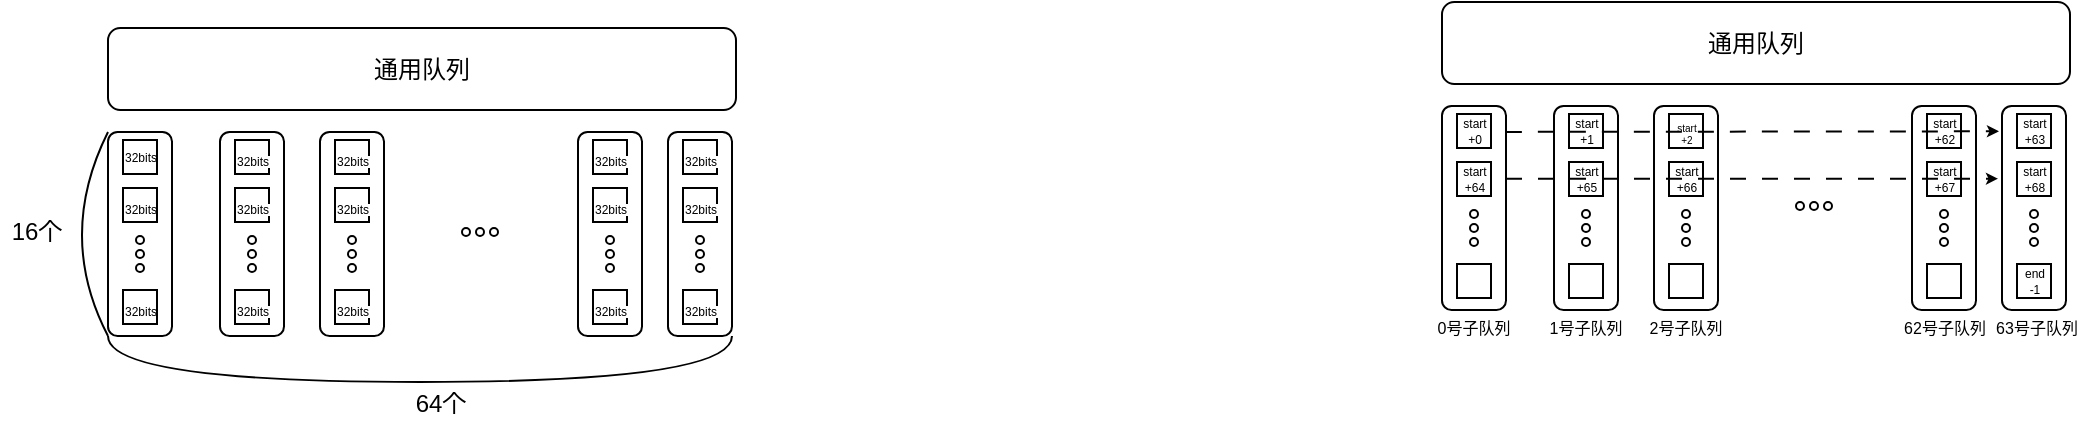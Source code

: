<mxfile version="24.7.12">
  <diagram name="第 1 页" id="t_a9YG21L4MeaAABVRxK">
    <mxGraphModel dx="412" dy="278" grid="0" gridSize="10" guides="1" tooltips="1" connect="1" arrows="1" fold="1" page="0" pageScale="1" pageWidth="827" pageHeight="1169" math="0" shadow="0">
      <root>
        <mxCell id="0" />
        <mxCell id="1" parent="0" />
        <mxCell id="oqe3vawdaUg09Sf6dShr-1" value="通用队列" style="rounded=1;whiteSpace=wrap;html=1;" parent="1" vertex="1">
          <mxGeometry x="125" y="170" width="314" height="41" as="geometry" />
        </mxCell>
        <mxCell id="oqe3vawdaUg09Sf6dShr-2" value="" style="rounded=1;whiteSpace=wrap;html=1;" parent="1" vertex="1">
          <mxGeometry x="125" y="222" width="32" height="102" as="geometry" />
        </mxCell>
        <mxCell id="oqe3vawdaUg09Sf6dShr-4" value="32bits" style="rounded=0;whiteSpace=wrap;html=1;fontSize=6;" parent="1" vertex="1">
          <mxGeometry x="132.5" y="226" width="17" height="17" as="geometry" />
        </mxCell>
        <mxCell id="oqe3vawdaUg09Sf6dShr-6" value="&lt;span style=&quot;font-size: 6px;&quot;&gt;32bits&lt;/span&gt;" style="rounded=0;whiteSpace=wrap;html=1;" parent="1" vertex="1">
          <mxGeometry x="132.5" y="250" width="17" height="17" as="geometry" />
        </mxCell>
        <mxCell id="oqe3vawdaUg09Sf6dShr-8" value="&lt;span style=&quot;font-size: 6px;&quot;&gt;32bits&lt;/span&gt;" style="rounded=0;whiteSpace=wrap;html=1;" parent="1" vertex="1">
          <mxGeometry x="132.5" y="301" width="17" height="17" as="geometry" />
        </mxCell>
        <mxCell id="oqe3vawdaUg09Sf6dShr-20" value="" style="ellipse;whiteSpace=wrap;html=1;aspect=fixed;" parent="1" vertex="1">
          <mxGeometry x="139" y="274" width="4" height="4" as="geometry" />
        </mxCell>
        <mxCell id="oqe3vawdaUg09Sf6dShr-21" value="" style="ellipse;whiteSpace=wrap;html=1;aspect=fixed;" parent="1" vertex="1">
          <mxGeometry x="139" y="281" width="4" height="4" as="geometry" />
        </mxCell>
        <mxCell id="oqe3vawdaUg09Sf6dShr-25" value="" style="ellipse;whiteSpace=wrap;html=1;aspect=fixed;" parent="1" vertex="1">
          <mxGeometry x="139" y="288" width="4" height="4" as="geometry" />
        </mxCell>
        <mxCell id="oqe3vawdaUg09Sf6dShr-26" value="" style="ellipse;whiteSpace=wrap;html=1;aspect=fixed;" parent="1" vertex="1">
          <mxGeometry x="302" y="270" width="4" height="4" as="geometry" />
        </mxCell>
        <mxCell id="oqe3vawdaUg09Sf6dShr-27" value="" style="ellipse;whiteSpace=wrap;html=1;aspect=fixed;" parent="1" vertex="1">
          <mxGeometry x="309" y="270" width="4" height="4" as="geometry" />
        </mxCell>
        <mxCell id="oqe3vawdaUg09Sf6dShr-28" value="" style="ellipse;whiteSpace=wrap;html=1;aspect=fixed;" parent="1" vertex="1">
          <mxGeometry x="316" y="270" width="4" height="4" as="geometry" />
        </mxCell>
        <mxCell id="oqe3vawdaUg09Sf6dShr-32" value="" style="rounded=1;whiteSpace=wrap;html=1;" parent="1" vertex="1">
          <mxGeometry x="181" y="222" width="32" height="102" as="geometry" />
        </mxCell>
        <mxCell id="oqe3vawdaUg09Sf6dShr-33" value="&lt;meta charset=&quot;utf-8&quot;&gt;&lt;span style=&quot;color: rgb(0, 0, 0); font-family: Helvetica; font-size: 6px; font-style: normal; font-variant-ligatures: normal; font-variant-caps: normal; font-weight: 400; letter-spacing: normal; orphans: 2; text-align: center; text-indent: 0px; text-transform: none; widows: 2; word-spacing: 0px; -webkit-text-stroke-width: 0px; white-space: normal; background-color: rgb(255, 255, 255); text-decoration-thickness: initial; text-decoration-style: initial; text-decoration-color: initial; display: inline !important; float: none;&quot;&gt;32bits&lt;/span&gt;" style="rounded=0;whiteSpace=wrap;html=1;" parent="1" vertex="1">
          <mxGeometry x="188.5" y="226" width="17" height="17" as="geometry" />
        </mxCell>
        <mxCell id="oqe3vawdaUg09Sf6dShr-34" value="&lt;meta charset=&quot;utf-8&quot;&gt;&lt;span style=&quot;color: rgb(0, 0, 0); font-family: Helvetica; font-size: 6px; font-style: normal; font-variant-ligatures: normal; font-variant-caps: normal; font-weight: 400; letter-spacing: normal; orphans: 2; text-align: center; text-indent: 0px; text-transform: none; widows: 2; word-spacing: 0px; -webkit-text-stroke-width: 0px; white-space: normal; background-color: rgb(255, 255, 255); text-decoration-thickness: initial; text-decoration-style: initial; text-decoration-color: initial; display: inline !important; float: none;&quot;&gt;32bits&lt;/span&gt;" style="rounded=0;whiteSpace=wrap;html=1;" parent="1" vertex="1">
          <mxGeometry x="188.5" y="250" width="17" height="17" as="geometry" />
        </mxCell>
        <mxCell id="oqe3vawdaUg09Sf6dShr-35" value="&lt;meta charset=&quot;utf-8&quot;&gt;&lt;span style=&quot;color: rgb(0, 0, 0); font-family: Helvetica; font-size: 6px; font-style: normal; font-variant-ligatures: normal; font-variant-caps: normal; font-weight: 400; letter-spacing: normal; orphans: 2; text-align: center; text-indent: 0px; text-transform: none; widows: 2; word-spacing: 0px; -webkit-text-stroke-width: 0px; white-space: normal; background-color: rgb(255, 255, 255); text-decoration-thickness: initial; text-decoration-style: initial; text-decoration-color: initial; display: inline !important; float: none;&quot;&gt;32bits&lt;/span&gt;" style="rounded=0;whiteSpace=wrap;html=1;" parent="1" vertex="1">
          <mxGeometry x="188.5" y="301" width="17" height="17" as="geometry" />
        </mxCell>
        <mxCell id="oqe3vawdaUg09Sf6dShr-36" value="" style="ellipse;whiteSpace=wrap;html=1;aspect=fixed;" parent="1" vertex="1">
          <mxGeometry x="195" y="274" width="4" height="4" as="geometry" />
        </mxCell>
        <mxCell id="oqe3vawdaUg09Sf6dShr-37" value="" style="ellipse;whiteSpace=wrap;html=1;aspect=fixed;" parent="1" vertex="1">
          <mxGeometry x="195" y="281" width="4" height="4" as="geometry" />
        </mxCell>
        <mxCell id="oqe3vawdaUg09Sf6dShr-38" value="" style="ellipse;whiteSpace=wrap;html=1;aspect=fixed;" parent="1" vertex="1">
          <mxGeometry x="195" y="288" width="4" height="4" as="geometry" />
        </mxCell>
        <mxCell id="oqe3vawdaUg09Sf6dShr-39" value="" style="rounded=1;whiteSpace=wrap;html=1;" parent="1" vertex="1">
          <mxGeometry x="231" y="222" width="32" height="102" as="geometry" />
        </mxCell>
        <mxCell id="oqe3vawdaUg09Sf6dShr-40" value="&lt;meta charset=&quot;utf-8&quot;&gt;&lt;span style=&quot;color: rgb(0, 0, 0); font-family: Helvetica; font-size: 6px; font-style: normal; font-variant-ligatures: normal; font-variant-caps: normal; font-weight: 400; letter-spacing: normal; orphans: 2; text-align: center; text-indent: 0px; text-transform: none; widows: 2; word-spacing: 0px; -webkit-text-stroke-width: 0px; white-space: normal; background-color: rgb(255, 255, 255); text-decoration-thickness: initial; text-decoration-style: initial; text-decoration-color: initial; display: inline !important; float: none;&quot;&gt;32bits&lt;/span&gt;" style="rounded=0;whiteSpace=wrap;html=1;" parent="1" vertex="1">
          <mxGeometry x="238.5" y="226" width="17" height="17" as="geometry" />
        </mxCell>
        <mxCell id="oqe3vawdaUg09Sf6dShr-41" value="&lt;meta charset=&quot;utf-8&quot;&gt;&lt;span style=&quot;color: rgb(0, 0, 0); font-family: Helvetica; font-size: 6px; font-style: normal; font-variant-ligatures: normal; font-variant-caps: normal; font-weight: 400; letter-spacing: normal; orphans: 2; text-align: center; text-indent: 0px; text-transform: none; widows: 2; word-spacing: 0px; -webkit-text-stroke-width: 0px; white-space: normal; background-color: rgb(255, 255, 255); text-decoration-thickness: initial; text-decoration-style: initial; text-decoration-color: initial; display: inline !important; float: none;&quot;&gt;32bits&lt;/span&gt;" style="rounded=0;whiteSpace=wrap;html=1;" parent="1" vertex="1">
          <mxGeometry x="238.5" y="250" width="17" height="17" as="geometry" />
        </mxCell>
        <mxCell id="oqe3vawdaUg09Sf6dShr-42" value="&lt;meta charset=&quot;utf-8&quot;&gt;&lt;span style=&quot;color: rgb(0, 0, 0); font-family: Helvetica; font-size: 6px; font-style: normal; font-variant-ligatures: normal; font-variant-caps: normal; font-weight: 400; letter-spacing: normal; orphans: 2; text-align: center; text-indent: 0px; text-transform: none; widows: 2; word-spacing: 0px; -webkit-text-stroke-width: 0px; white-space: normal; background-color: rgb(255, 255, 255); text-decoration-thickness: initial; text-decoration-style: initial; text-decoration-color: initial; display: inline !important; float: none;&quot;&gt;32bits&lt;/span&gt;" style="rounded=0;whiteSpace=wrap;html=1;" parent="1" vertex="1">
          <mxGeometry x="238.5" y="301" width="17" height="17" as="geometry" />
        </mxCell>
        <mxCell id="oqe3vawdaUg09Sf6dShr-43" value="" style="ellipse;whiteSpace=wrap;html=1;aspect=fixed;" parent="1" vertex="1">
          <mxGeometry x="245" y="274" width="4" height="4" as="geometry" />
        </mxCell>
        <mxCell id="oqe3vawdaUg09Sf6dShr-44" value="" style="ellipse;whiteSpace=wrap;html=1;aspect=fixed;" parent="1" vertex="1">
          <mxGeometry x="245" y="281" width="4" height="4" as="geometry" />
        </mxCell>
        <mxCell id="oqe3vawdaUg09Sf6dShr-45" value="" style="ellipse;whiteSpace=wrap;html=1;aspect=fixed;" parent="1" vertex="1">
          <mxGeometry x="245" y="288" width="4" height="4" as="geometry" />
        </mxCell>
        <mxCell id="oqe3vawdaUg09Sf6dShr-46" value="" style="rounded=1;whiteSpace=wrap;html=1;" parent="1" vertex="1">
          <mxGeometry x="405" y="222" width="32" height="102" as="geometry" />
        </mxCell>
        <mxCell id="oqe3vawdaUg09Sf6dShr-47" value="&lt;meta charset=&quot;utf-8&quot;&gt;&lt;span style=&quot;color: rgb(0, 0, 0); font-family: Helvetica; font-size: 6px; font-style: normal; font-variant-ligatures: normal; font-variant-caps: normal; font-weight: 400; letter-spacing: normal; orphans: 2; text-align: center; text-indent: 0px; text-transform: none; widows: 2; word-spacing: 0px; -webkit-text-stroke-width: 0px; white-space: normal; background-color: rgb(255, 255, 255); text-decoration-thickness: initial; text-decoration-style: initial; text-decoration-color: initial; display: inline !important; float: none;&quot;&gt;32bits&lt;/span&gt;" style="rounded=0;whiteSpace=wrap;html=1;" parent="1" vertex="1">
          <mxGeometry x="412.5" y="226" width="17" height="17" as="geometry" />
        </mxCell>
        <mxCell id="oqe3vawdaUg09Sf6dShr-48" value="&lt;meta charset=&quot;utf-8&quot;&gt;&lt;span style=&quot;color: rgb(0, 0, 0); font-family: Helvetica; font-size: 6px; font-style: normal; font-variant-ligatures: normal; font-variant-caps: normal; font-weight: 400; letter-spacing: normal; orphans: 2; text-align: center; text-indent: 0px; text-transform: none; widows: 2; word-spacing: 0px; -webkit-text-stroke-width: 0px; white-space: normal; background-color: rgb(255, 255, 255); text-decoration-thickness: initial; text-decoration-style: initial; text-decoration-color: initial; display: inline !important; float: none;&quot;&gt;32bits&lt;/span&gt;" style="rounded=0;whiteSpace=wrap;html=1;" parent="1" vertex="1">
          <mxGeometry x="412.5" y="250" width="17" height="17" as="geometry" />
        </mxCell>
        <mxCell id="oqe3vawdaUg09Sf6dShr-49" value="&lt;meta charset=&quot;utf-8&quot;&gt;&lt;span style=&quot;color: rgb(0, 0, 0); font-family: Helvetica; font-size: 6px; font-style: normal; font-variant-ligatures: normal; font-variant-caps: normal; font-weight: 400; letter-spacing: normal; orphans: 2; text-align: center; text-indent: 0px; text-transform: none; widows: 2; word-spacing: 0px; -webkit-text-stroke-width: 0px; white-space: normal; background-color: rgb(255, 255, 255); text-decoration-thickness: initial; text-decoration-style: initial; text-decoration-color: initial; display: inline !important; float: none;&quot;&gt;32bits&lt;/span&gt;" style="rounded=0;whiteSpace=wrap;html=1;" parent="1" vertex="1">
          <mxGeometry x="412.5" y="301" width="17" height="17" as="geometry" />
        </mxCell>
        <mxCell id="oqe3vawdaUg09Sf6dShr-50" value="" style="ellipse;whiteSpace=wrap;html=1;aspect=fixed;" parent="1" vertex="1">
          <mxGeometry x="419" y="274" width="4" height="4" as="geometry" />
        </mxCell>
        <mxCell id="oqe3vawdaUg09Sf6dShr-51" value="" style="ellipse;whiteSpace=wrap;html=1;aspect=fixed;" parent="1" vertex="1">
          <mxGeometry x="419" y="281" width="4" height="4" as="geometry" />
        </mxCell>
        <mxCell id="oqe3vawdaUg09Sf6dShr-52" value="" style="ellipse;whiteSpace=wrap;html=1;aspect=fixed;" parent="1" vertex="1">
          <mxGeometry x="419" y="288" width="4" height="4" as="geometry" />
        </mxCell>
        <mxCell id="oqe3vawdaUg09Sf6dShr-53" value="" style="rounded=1;whiteSpace=wrap;html=1;" parent="1" vertex="1">
          <mxGeometry x="360" y="222" width="32" height="102" as="geometry" />
        </mxCell>
        <mxCell id="oqe3vawdaUg09Sf6dShr-54" value="&lt;meta charset=&quot;utf-8&quot;&gt;&lt;span style=&quot;color: rgb(0, 0, 0); font-family: Helvetica; font-size: 6px; font-style: normal; font-variant-ligatures: normal; font-variant-caps: normal; font-weight: 400; letter-spacing: normal; orphans: 2; text-align: center; text-indent: 0px; text-transform: none; widows: 2; word-spacing: 0px; -webkit-text-stroke-width: 0px; white-space: normal; background-color: rgb(255, 255, 255); text-decoration-thickness: initial; text-decoration-style: initial; text-decoration-color: initial; display: inline !important; float: none;&quot;&gt;32bits&lt;/span&gt;" style="rounded=0;whiteSpace=wrap;html=1;" parent="1" vertex="1">
          <mxGeometry x="367.5" y="226" width="17" height="17" as="geometry" />
        </mxCell>
        <mxCell id="oqe3vawdaUg09Sf6dShr-55" value="&lt;meta charset=&quot;utf-8&quot;&gt;&lt;span style=&quot;color: rgb(0, 0, 0); font-family: Helvetica; font-size: 6px; font-style: normal; font-variant-ligatures: normal; font-variant-caps: normal; font-weight: 400; letter-spacing: normal; orphans: 2; text-align: center; text-indent: 0px; text-transform: none; widows: 2; word-spacing: 0px; -webkit-text-stroke-width: 0px; white-space: normal; background-color: rgb(255, 255, 255); text-decoration-thickness: initial; text-decoration-style: initial; text-decoration-color: initial; display: inline !important; float: none;&quot;&gt;32bits&lt;/span&gt;" style="rounded=0;whiteSpace=wrap;html=1;" parent="1" vertex="1">
          <mxGeometry x="367.5" y="250" width="17" height="17" as="geometry" />
        </mxCell>
        <mxCell id="oqe3vawdaUg09Sf6dShr-56" value="&lt;meta charset=&quot;utf-8&quot;&gt;&lt;span style=&quot;color: rgb(0, 0, 0); font-family: Helvetica; font-size: 6px; font-style: normal; font-variant-ligatures: normal; font-variant-caps: normal; font-weight: 400; letter-spacing: normal; orphans: 2; text-align: center; text-indent: 0px; text-transform: none; widows: 2; word-spacing: 0px; -webkit-text-stroke-width: 0px; white-space: normal; background-color: rgb(255, 255, 255); text-decoration-thickness: initial; text-decoration-style: initial; text-decoration-color: initial; display: inline !important; float: none;&quot;&gt;32bits&lt;/span&gt;" style="rounded=0;whiteSpace=wrap;html=1;" parent="1" vertex="1">
          <mxGeometry x="367.5" y="301" width="17" height="17" as="geometry" />
        </mxCell>
        <mxCell id="oqe3vawdaUg09Sf6dShr-57" value="" style="ellipse;whiteSpace=wrap;html=1;aspect=fixed;" parent="1" vertex="1">
          <mxGeometry x="374" y="274" width="4" height="4" as="geometry" />
        </mxCell>
        <mxCell id="oqe3vawdaUg09Sf6dShr-58" value="" style="ellipse;whiteSpace=wrap;html=1;aspect=fixed;" parent="1" vertex="1">
          <mxGeometry x="374" y="281" width="4" height="4" as="geometry" />
        </mxCell>
        <mxCell id="oqe3vawdaUg09Sf6dShr-59" value="" style="ellipse;whiteSpace=wrap;html=1;aspect=fixed;" parent="1" vertex="1">
          <mxGeometry x="374" y="288" width="4" height="4" as="geometry" />
        </mxCell>
        <mxCell id="oqe3vawdaUg09Sf6dShr-62" value="" style="endArrow=none;html=1;rounded=0;entryX=0;entryY=0;entryDx=0;entryDy=0;exitX=0;exitY=1;exitDx=0;exitDy=0;edgeStyle=orthogonalEdgeStyle;curved=1;" parent="1" source="oqe3vawdaUg09Sf6dShr-2" target="oqe3vawdaUg09Sf6dShr-2" edge="1">
          <mxGeometry width="50" height="50" relative="1" as="geometry">
            <mxPoint x="57" y="281" as="sourcePoint" />
            <mxPoint x="107" y="231" as="targetPoint" />
            <Array as="points">
              <mxPoint x="99" y="274" />
            </Array>
          </mxGeometry>
        </mxCell>
        <mxCell id="oqe3vawdaUg09Sf6dShr-66" value="64个" style="text;html=1;align=center;verticalAlign=middle;whiteSpace=wrap;rounded=0;" parent="1" vertex="1">
          <mxGeometry x="277" y="343" width="29" height="30" as="geometry" />
        </mxCell>
        <mxCell id="oqe3vawdaUg09Sf6dShr-67" value="16个" style="text;html=1;align=center;verticalAlign=middle;whiteSpace=wrap;rounded=0;" parent="1" vertex="1">
          <mxGeometry x="71" y="263.5" width="37" height="17" as="geometry" />
        </mxCell>
        <mxCell id="oqe3vawdaUg09Sf6dShr-68" value="" style="endArrow=none;html=1;rounded=0;exitX=0;exitY=1;exitDx=0;exitDy=0;entryX=1;entryY=1;entryDx=0;entryDy=0;edgeStyle=orthogonalEdgeStyle;curved=1;" parent="1" source="oqe3vawdaUg09Sf6dShr-2" target="oqe3vawdaUg09Sf6dShr-46" edge="1">
          <mxGeometry width="50" height="50" relative="1" as="geometry">
            <mxPoint x="231" y="405" as="sourcePoint" />
            <mxPoint x="281" y="355" as="targetPoint" />
            <Array as="points">
              <mxPoint x="125" y="347" />
              <mxPoint x="437" y="347" />
            </Array>
          </mxGeometry>
        </mxCell>
        <mxCell id="IA1L6tu0nkUOfIpiAk8X-1" value="通用队列" style="rounded=1;whiteSpace=wrap;html=1;" parent="1" vertex="1">
          <mxGeometry x="792" y="157" width="314" height="41" as="geometry" />
        </mxCell>
        <mxCell id="IA1L6tu0nkUOfIpiAk8X-2" value="" style="rounded=1;whiteSpace=wrap;html=1;" parent="1" vertex="1">
          <mxGeometry x="792" y="209" width="32" height="102" as="geometry" />
        </mxCell>
        <mxCell id="IA1L6tu0nkUOfIpiAk8X-3" value="start&lt;br&gt;+0" style="rounded=0;whiteSpace=wrap;html=1;fontSize=6;" parent="1" vertex="1">
          <mxGeometry x="799.5" y="213" width="17" height="17" as="geometry" />
        </mxCell>
        <mxCell id="IA1L6tu0nkUOfIpiAk8X-4" value="start&lt;br&gt;+64" style="rounded=0;whiteSpace=wrap;html=1;fontSize=6;" parent="1" vertex="1">
          <mxGeometry x="799.5" y="237" width="17" height="17" as="geometry" />
        </mxCell>
        <mxCell id="IA1L6tu0nkUOfIpiAk8X-5" value="" style="rounded=0;whiteSpace=wrap;html=1;fontSize=6;" parent="1" vertex="1">
          <mxGeometry x="799.5" y="288" width="17" height="17" as="geometry" />
        </mxCell>
        <mxCell id="IA1L6tu0nkUOfIpiAk8X-6" value="" style="ellipse;whiteSpace=wrap;html=1;aspect=fixed;" parent="1" vertex="1">
          <mxGeometry x="806" y="261" width="4" height="4" as="geometry" />
        </mxCell>
        <mxCell id="IA1L6tu0nkUOfIpiAk8X-7" value="" style="ellipse;whiteSpace=wrap;html=1;aspect=fixed;" parent="1" vertex="1">
          <mxGeometry x="806" y="268" width="4" height="4" as="geometry" />
        </mxCell>
        <mxCell id="IA1L6tu0nkUOfIpiAk8X-8" value="" style="ellipse;whiteSpace=wrap;html=1;aspect=fixed;" parent="1" vertex="1">
          <mxGeometry x="806" y="275" width="4" height="4" as="geometry" />
        </mxCell>
        <mxCell id="IA1L6tu0nkUOfIpiAk8X-9" value="" style="ellipse;whiteSpace=wrap;html=1;aspect=fixed;" parent="1" vertex="1">
          <mxGeometry x="969" y="257" width="4" height="4" as="geometry" />
        </mxCell>
        <mxCell id="IA1L6tu0nkUOfIpiAk8X-10" value="" style="ellipse;whiteSpace=wrap;html=1;aspect=fixed;" parent="1" vertex="1">
          <mxGeometry x="976" y="257" width="4" height="4" as="geometry" />
        </mxCell>
        <mxCell id="IA1L6tu0nkUOfIpiAk8X-11" value="" style="ellipse;whiteSpace=wrap;html=1;aspect=fixed;" parent="1" vertex="1">
          <mxGeometry x="983" y="257" width="4" height="4" as="geometry" />
        </mxCell>
        <mxCell id="IA1L6tu0nkUOfIpiAk8X-12" value="" style="rounded=1;whiteSpace=wrap;html=1;" parent="1" vertex="1">
          <mxGeometry x="848" y="209" width="32" height="102" as="geometry" />
        </mxCell>
        <mxCell id="IA1L6tu0nkUOfIpiAk8X-13" value="&lt;span style=&quot;color: rgb(0, 0, 0); font-family: Helvetica; font-size: 6px; font-style: normal; font-variant-ligatures: normal; font-variant-caps: normal; font-weight: 400; letter-spacing: normal; orphans: 2; text-align: center; text-indent: 0px; text-transform: none; widows: 2; word-spacing: 0px; -webkit-text-stroke-width: 0px; white-space: normal; background-color: rgb(255, 255, 255); text-decoration-thickness: initial; text-decoration-style: initial; text-decoration-color: initial; float: none; display: inline !important;&quot;&gt;start&lt;br style=&quot;font-size: 6px;&quot;&gt;+1&lt;/span&gt;" style="rounded=0;whiteSpace=wrap;html=1;fontSize=6;" parent="1" vertex="1">
          <mxGeometry x="855.5" y="213" width="17" height="17" as="geometry" />
        </mxCell>
        <mxCell id="IA1L6tu0nkUOfIpiAk8X-14" value="&lt;span style=&quot;color: rgb(0, 0, 0); font-family: Helvetica; font-size: 6px; font-style: normal; font-variant-ligatures: normal; font-variant-caps: normal; font-weight: 400; letter-spacing: normal; orphans: 2; text-align: center; text-indent: 0px; text-transform: none; widows: 2; word-spacing: 0px; -webkit-text-stroke-width: 0px; white-space: normal; background-color: rgb(255, 255, 255); text-decoration-thickness: initial; text-decoration-style: initial; text-decoration-color: initial; float: none; display: inline !important;&quot;&gt;start&lt;br&gt;+65&lt;/span&gt;" style="rounded=0;whiteSpace=wrap;html=1;fontSize=6;" parent="1" vertex="1">
          <mxGeometry x="855.5" y="237" width="17" height="17" as="geometry" />
        </mxCell>
        <mxCell id="IA1L6tu0nkUOfIpiAk8X-15" value="" style="rounded=0;whiteSpace=wrap;html=1;fontSize=6;" parent="1" vertex="1">
          <mxGeometry x="855.5" y="288" width="17" height="17" as="geometry" />
        </mxCell>
        <mxCell id="IA1L6tu0nkUOfIpiAk8X-16" value="" style="ellipse;whiteSpace=wrap;html=1;aspect=fixed;" parent="1" vertex="1">
          <mxGeometry x="862" y="261" width="4" height="4" as="geometry" />
        </mxCell>
        <mxCell id="IA1L6tu0nkUOfIpiAk8X-17" value="" style="ellipse;whiteSpace=wrap;html=1;aspect=fixed;" parent="1" vertex="1">
          <mxGeometry x="862" y="268" width="4" height="4" as="geometry" />
        </mxCell>
        <mxCell id="IA1L6tu0nkUOfIpiAk8X-18" value="" style="ellipse;whiteSpace=wrap;html=1;aspect=fixed;" parent="1" vertex="1">
          <mxGeometry x="862" y="275" width="4" height="4" as="geometry" />
        </mxCell>
        <mxCell id="IA1L6tu0nkUOfIpiAk8X-19" value="" style="rounded=1;whiteSpace=wrap;html=1;" parent="1" vertex="1">
          <mxGeometry x="898" y="209" width="32" height="102" as="geometry" />
        </mxCell>
        <mxCell id="IA1L6tu0nkUOfIpiAk8X-20" value="&lt;span style=&quot;color: rgb(0, 0, 0); font-family: Helvetica; font-size: 5px; font-style: normal; font-variant-ligatures: normal; font-variant-caps: normal; font-weight: 400; letter-spacing: normal; orphans: 2; text-indent: 0px; text-transform: none; widows: 2; word-spacing: 0px; -webkit-text-stroke-width: 0px; white-space: normal; background-color: rgb(255, 255, 255); text-decoration-thickness: initial; text-decoration-style: initial; text-decoration-color: initial; float: none; display: inline !important;&quot;&gt;start&lt;br style=&quot;font-size: 5px;&quot;&gt;+2&lt;/span&gt;" style="rounded=0;whiteSpace=wrap;html=1;verticalAlign=middle;align=center;fontSize=5;" parent="1" vertex="1">
          <mxGeometry x="905.5" y="213" width="17" height="17" as="geometry" />
        </mxCell>
        <mxCell id="IA1L6tu0nkUOfIpiAk8X-21" value="&lt;span style=&quot;color: rgb(0, 0, 0); font-family: Helvetica; font-size: 6px; font-style: normal; font-variant-ligatures: normal; font-variant-caps: normal; font-weight: 400; letter-spacing: normal; orphans: 2; text-align: center; text-indent: 0px; text-transform: none; widows: 2; word-spacing: 0px; -webkit-text-stroke-width: 0px; white-space: normal; background-color: rgb(255, 255, 255); text-decoration-thickness: initial; text-decoration-style: initial; text-decoration-color: initial; float: none; display: inline !important;&quot;&gt;start&lt;br&gt;+66&lt;/span&gt;" style="rounded=0;whiteSpace=wrap;html=1;fontSize=6;" parent="1" vertex="1">
          <mxGeometry x="905.5" y="237" width="17" height="17" as="geometry" />
        </mxCell>
        <mxCell id="IA1L6tu0nkUOfIpiAk8X-22" value="" style="rounded=0;whiteSpace=wrap;html=1;fontSize=6;" parent="1" vertex="1">
          <mxGeometry x="905.5" y="288" width="17" height="17" as="geometry" />
        </mxCell>
        <mxCell id="IA1L6tu0nkUOfIpiAk8X-23" value="" style="ellipse;whiteSpace=wrap;html=1;aspect=fixed;" parent="1" vertex="1">
          <mxGeometry x="912" y="261" width="4" height="4" as="geometry" />
        </mxCell>
        <mxCell id="IA1L6tu0nkUOfIpiAk8X-24" value="" style="ellipse;whiteSpace=wrap;html=1;aspect=fixed;" parent="1" vertex="1">
          <mxGeometry x="912" y="268" width="4" height="4" as="geometry" />
        </mxCell>
        <mxCell id="IA1L6tu0nkUOfIpiAk8X-25" value="" style="ellipse;whiteSpace=wrap;html=1;aspect=fixed;" parent="1" vertex="1">
          <mxGeometry x="912" y="275" width="4" height="4" as="geometry" />
        </mxCell>
        <mxCell id="IA1L6tu0nkUOfIpiAk8X-26" value="" style="rounded=1;whiteSpace=wrap;html=1;" parent="1" vertex="1">
          <mxGeometry x="1072" y="209" width="32" height="102" as="geometry" />
        </mxCell>
        <mxCell id="IA1L6tu0nkUOfIpiAk8X-27" value="&lt;span style=&quot;color: rgb(0, 0, 0); font-family: Helvetica; font-size: 6px; font-style: normal; font-variant-ligatures: normal; font-variant-caps: normal; font-weight: 400; letter-spacing: normal; orphans: 2; text-align: center; text-indent: 0px; text-transform: none; widows: 2; word-spacing: 0px; -webkit-text-stroke-width: 0px; white-space: normal; background-color: rgb(255, 255, 255); text-decoration-thickness: initial; text-decoration-style: initial; text-decoration-color: initial; float: none; display: inline !important;&quot;&gt;start&lt;br&gt;+63&lt;/span&gt;" style="rounded=0;whiteSpace=wrap;html=1;fontSize=6;" parent="1" vertex="1">
          <mxGeometry x="1079.5" y="213" width="17" height="17" as="geometry" />
        </mxCell>
        <mxCell id="IA1L6tu0nkUOfIpiAk8X-28" value="&lt;span style=&quot;color: rgb(0, 0, 0); font-family: Helvetica; font-size: 6px; font-style: normal; font-variant-ligatures: normal; font-variant-caps: normal; font-weight: 400; letter-spacing: normal; orphans: 2; text-align: center; text-indent: 0px; text-transform: none; widows: 2; word-spacing: 0px; -webkit-text-stroke-width: 0px; white-space: normal; background-color: rgb(255, 255, 255); text-decoration-thickness: initial; text-decoration-style: initial; text-decoration-color: initial; float: none; display: inline !important;&quot;&gt;start&lt;/span&gt;&lt;div&gt;&lt;span style=&quot;color: rgb(0, 0, 0); font-family: Helvetica; font-size: 6px; font-style: normal; font-variant-ligatures: normal; font-variant-caps: normal; font-weight: 400; letter-spacing: normal; orphans: 2; text-align: center; text-indent: 0px; text-transform: none; widows: 2; word-spacing: 0px; -webkit-text-stroke-width: 0px; white-space: normal; background-color: rgb(255, 255, 255); text-decoration-thickness: initial; text-decoration-style: initial; text-decoration-color: initial; float: none; display: inline !important;&quot;&gt;+68&lt;/span&gt;&lt;/div&gt;" style="rounded=0;whiteSpace=wrap;html=1;fontSize=6;" parent="1" vertex="1">
          <mxGeometry x="1079.5" y="237" width="17" height="17" as="geometry" />
        </mxCell>
        <mxCell id="IA1L6tu0nkUOfIpiAk8X-29" value="&lt;span style=&quot;color: rgb(0, 0, 0); font-family: Helvetica; font-size: 6px; font-style: normal; font-variant-ligatures: normal; font-variant-caps: normal; font-weight: 400; letter-spacing: normal; orphans: 2; text-align: center; text-indent: 0px; text-transform: none; widows: 2; word-spacing: 0px; -webkit-text-stroke-width: 0px; white-space: normal; background-color: rgb(255, 255, 255); text-decoration-thickness: initial; text-decoration-style: initial; text-decoration-color: initial; float: none; display: inline !important;&quot;&gt;end&lt;/span&gt;&lt;div&gt;&lt;span style=&quot;color: rgb(0, 0, 0); font-family: Helvetica; font-size: 6px; font-style: normal; font-variant-ligatures: normal; font-variant-caps: normal; font-weight: 400; letter-spacing: normal; orphans: 2; text-align: center; text-indent: 0px; text-transform: none; widows: 2; word-spacing: 0px; -webkit-text-stroke-width: 0px; white-space: normal; background-color: rgb(255, 255, 255); text-decoration-thickness: initial; text-decoration-style: initial; text-decoration-color: initial; float: none; display: inline !important;&quot;&gt;-1&lt;/span&gt;&lt;/div&gt;" style="rounded=0;whiteSpace=wrap;html=1;fontSize=6;" parent="1" vertex="1">
          <mxGeometry x="1079.5" y="288" width="17" height="17" as="geometry" />
        </mxCell>
        <mxCell id="IA1L6tu0nkUOfIpiAk8X-30" value="" style="ellipse;whiteSpace=wrap;html=1;aspect=fixed;" parent="1" vertex="1">
          <mxGeometry x="1086" y="261" width="4" height="4" as="geometry" />
        </mxCell>
        <mxCell id="IA1L6tu0nkUOfIpiAk8X-31" value="" style="ellipse;whiteSpace=wrap;html=1;aspect=fixed;" parent="1" vertex="1">
          <mxGeometry x="1086" y="268" width="4" height="4" as="geometry" />
        </mxCell>
        <mxCell id="IA1L6tu0nkUOfIpiAk8X-32" value="" style="ellipse;whiteSpace=wrap;html=1;aspect=fixed;" parent="1" vertex="1">
          <mxGeometry x="1086" y="275" width="4" height="4" as="geometry" />
        </mxCell>
        <mxCell id="IA1L6tu0nkUOfIpiAk8X-33" value="" style="rounded=1;whiteSpace=wrap;html=1;" parent="1" vertex="1">
          <mxGeometry x="1027" y="209" width="32" height="102" as="geometry" />
        </mxCell>
        <mxCell id="IA1L6tu0nkUOfIpiAk8X-34" value="&lt;span style=&quot;color: rgb(0, 0, 0); font-family: Helvetica; font-size: 6px; font-style: normal; font-variant-ligatures: normal; font-variant-caps: normal; font-weight: 400; letter-spacing: normal; orphans: 2; text-align: center; text-indent: 0px; text-transform: none; widows: 2; word-spacing: 0px; -webkit-text-stroke-width: 0px; white-space: normal; background-color: rgb(255, 255, 255); text-decoration-thickness: initial; text-decoration-style: initial; text-decoration-color: initial; float: none; display: inline !important;&quot;&gt;start&lt;br&gt;+62&lt;/span&gt;" style="rounded=0;whiteSpace=wrap;html=1;fontSize=6;" parent="1" vertex="1">
          <mxGeometry x="1034.5" y="213" width="17" height="17" as="geometry" />
        </mxCell>
        <mxCell id="IA1L6tu0nkUOfIpiAk8X-35" value="&lt;span style=&quot;color: rgb(0, 0, 0); font-family: Helvetica; font-size: 6px; font-style: normal; font-variant-ligatures: normal; font-variant-caps: normal; font-weight: 400; letter-spacing: normal; orphans: 2; text-align: center; text-indent: 0px; text-transform: none; widows: 2; word-spacing: 0px; -webkit-text-stroke-width: 0px; white-space: normal; background-color: rgb(255, 255, 255); text-decoration-thickness: initial; text-decoration-style: initial; text-decoration-color: initial; float: none; display: inline !important;&quot;&gt;start&lt;/span&gt;&lt;div&gt;&lt;span style=&quot;color: rgb(0, 0, 0); font-family: Helvetica; font-size: 6px; font-style: normal; font-variant-ligatures: normal; font-variant-caps: normal; font-weight: 400; letter-spacing: normal; orphans: 2; text-align: center; text-indent: 0px; text-transform: none; widows: 2; word-spacing: 0px; -webkit-text-stroke-width: 0px; white-space: normal; background-color: rgb(255, 255, 255); text-decoration-thickness: initial; text-decoration-style: initial; text-decoration-color: initial; float: none; display: inline !important;&quot;&gt;+67&lt;/span&gt;&lt;/div&gt;" style="rounded=0;whiteSpace=wrap;html=1;fontSize=6;" parent="1" vertex="1">
          <mxGeometry x="1034.5" y="237" width="17" height="17" as="geometry" />
        </mxCell>
        <mxCell id="IA1L6tu0nkUOfIpiAk8X-36" value="" style="rounded=0;whiteSpace=wrap;html=1;fontSize=6;" parent="1" vertex="1">
          <mxGeometry x="1034.5" y="288" width="17" height="17" as="geometry" />
        </mxCell>
        <mxCell id="IA1L6tu0nkUOfIpiAk8X-37" value="" style="ellipse;whiteSpace=wrap;html=1;aspect=fixed;" parent="1" vertex="1">
          <mxGeometry x="1041" y="261" width="4" height="4" as="geometry" />
        </mxCell>
        <mxCell id="IA1L6tu0nkUOfIpiAk8X-38" value="" style="ellipse;whiteSpace=wrap;html=1;aspect=fixed;" parent="1" vertex="1">
          <mxGeometry x="1041" y="268" width="4" height="4" as="geometry" />
        </mxCell>
        <mxCell id="IA1L6tu0nkUOfIpiAk8X-39" value="" style="ellipse;whiteSpace=wrap;html=1;aspect=fixed;" parent="1" vertex="1">
          <mxGeometry x="1041" y="275" width="4" height="4" as="geometry" />
        </mxCell>
        <mxCell id="IA1L6tu0nkUOfIpiAk8X-45" value="" style="endArrow=classic;html=1;rounded=0;entryX=-0.047;entryY=0.124;entryDx=0;entryDy=0;entryPerimeter=0;exitX=0.998;exitY=0.127;exitDx=0;exitDy=0;exitPerimeter=0;endFill=1;strokeWidth=1;dashed=1;dashPattern=8 8;jumpSize=5;startSize=3;endSize=3;" parent="1" source="IA1L6tu0nkUOfIpiAk8X-2" target="IA1L6tu0nkUOfIpiAk8X-26" edge="1">
          <mxGeometry width="50" height="50" relative="1" as="geometry">
            <mxPoint x="816" y="223" as="sourcePoint" />
            <mxPoint x="866" y="173" as="targetPoint" />
          </mxGeometry>
        </mxCell>
        <mxCell id="IA1L6tu0nkUOfIpiAk8X-46" value="" style="endArrow=classic;html=1;rounded=0;entryX=-0.047;entryY=0.124;entryDx=0;entryDy=0;entryPerimeter=0;exitX=0.998;exitY=0.127;exitDx=0;exitDy=0;exitPerimeter=0;endFill=1;strokeWidth=1;dashed=1;dashPattern=8 8;jumpSize=5;startSize=3;endSize=3;" parent="1" edge="1">
          <mxGeometry width="50" height="50" relative="1" as="geometry">
            <mxPoint x="824" y="245.34" as="sourcePoint" />
            <mxPoint x="1070" y="245.34" as="targetPoint" />
          </mxGeometry>
        </mxCell>
        <mxCell id="jMIXoEjdxjFqMlHVh3dQ-1" value="0号子队列" style="text;html=1;align=center;verticalAlign=middle;whiteSpace=wrap;rounded=0;fontSize=8;" vertex="1" parent="1">
          <mxGeometry x="788" y="314" width="40" height="12" as="geometry" />
        </mxCell>
        <mxCell id="jMIXoEjdxjFqMlHVh3dQ-2" value="1号子队列" style="text;html=1;align=center;verticalAlign=middle;whiteSpace=wrap;rounded=0;fontSize=8;" vertex="1" parent="1">
          <mxGeometry x="844" y="314" width="40" height="12" as="geometry" />
        </mxCell>
        <mxCell id="jMIXoEjdxjFqMlHVh3dQ-3" value="2号子队列" style="text;html=1;align=center;verticalAlign=middle;whiteSpace=wrap;rounded=0;fontSize=8;" vertex="1" parent="1">
          <mxGeometry x="894" y="314" width="40" height="12" as="geometry" />
        </mxCell>
        <mxCell id="jMIXoEjdxjFqMlHVh3dQ-4" value="63号子队列" style="text;html=1;align=center;verticalAlign=middle;whiteSpace=wrap;rounded=0;fontSize=8;" vertex="1" parent="1">
          <mxGeometry x="1068" y="314" width="43" height="12" as="geometry" />
        </mxCell>
        <mxCell id="jMIXoEjdxjFqMlHVh3dQ-5" value="62号子队列" style="text;html=1;align=center;verticalAlign=middle;whiteSpace=wrap;rounded=0;fontSize=8;" vertex="1" parent="1">
          <mxGeometry x="1021.5" y="314" width="43" height="12" as="geometry" />
        </mxCell>
      </root>
    </mxGraphModel>
  </diagram>
</mxfile>
